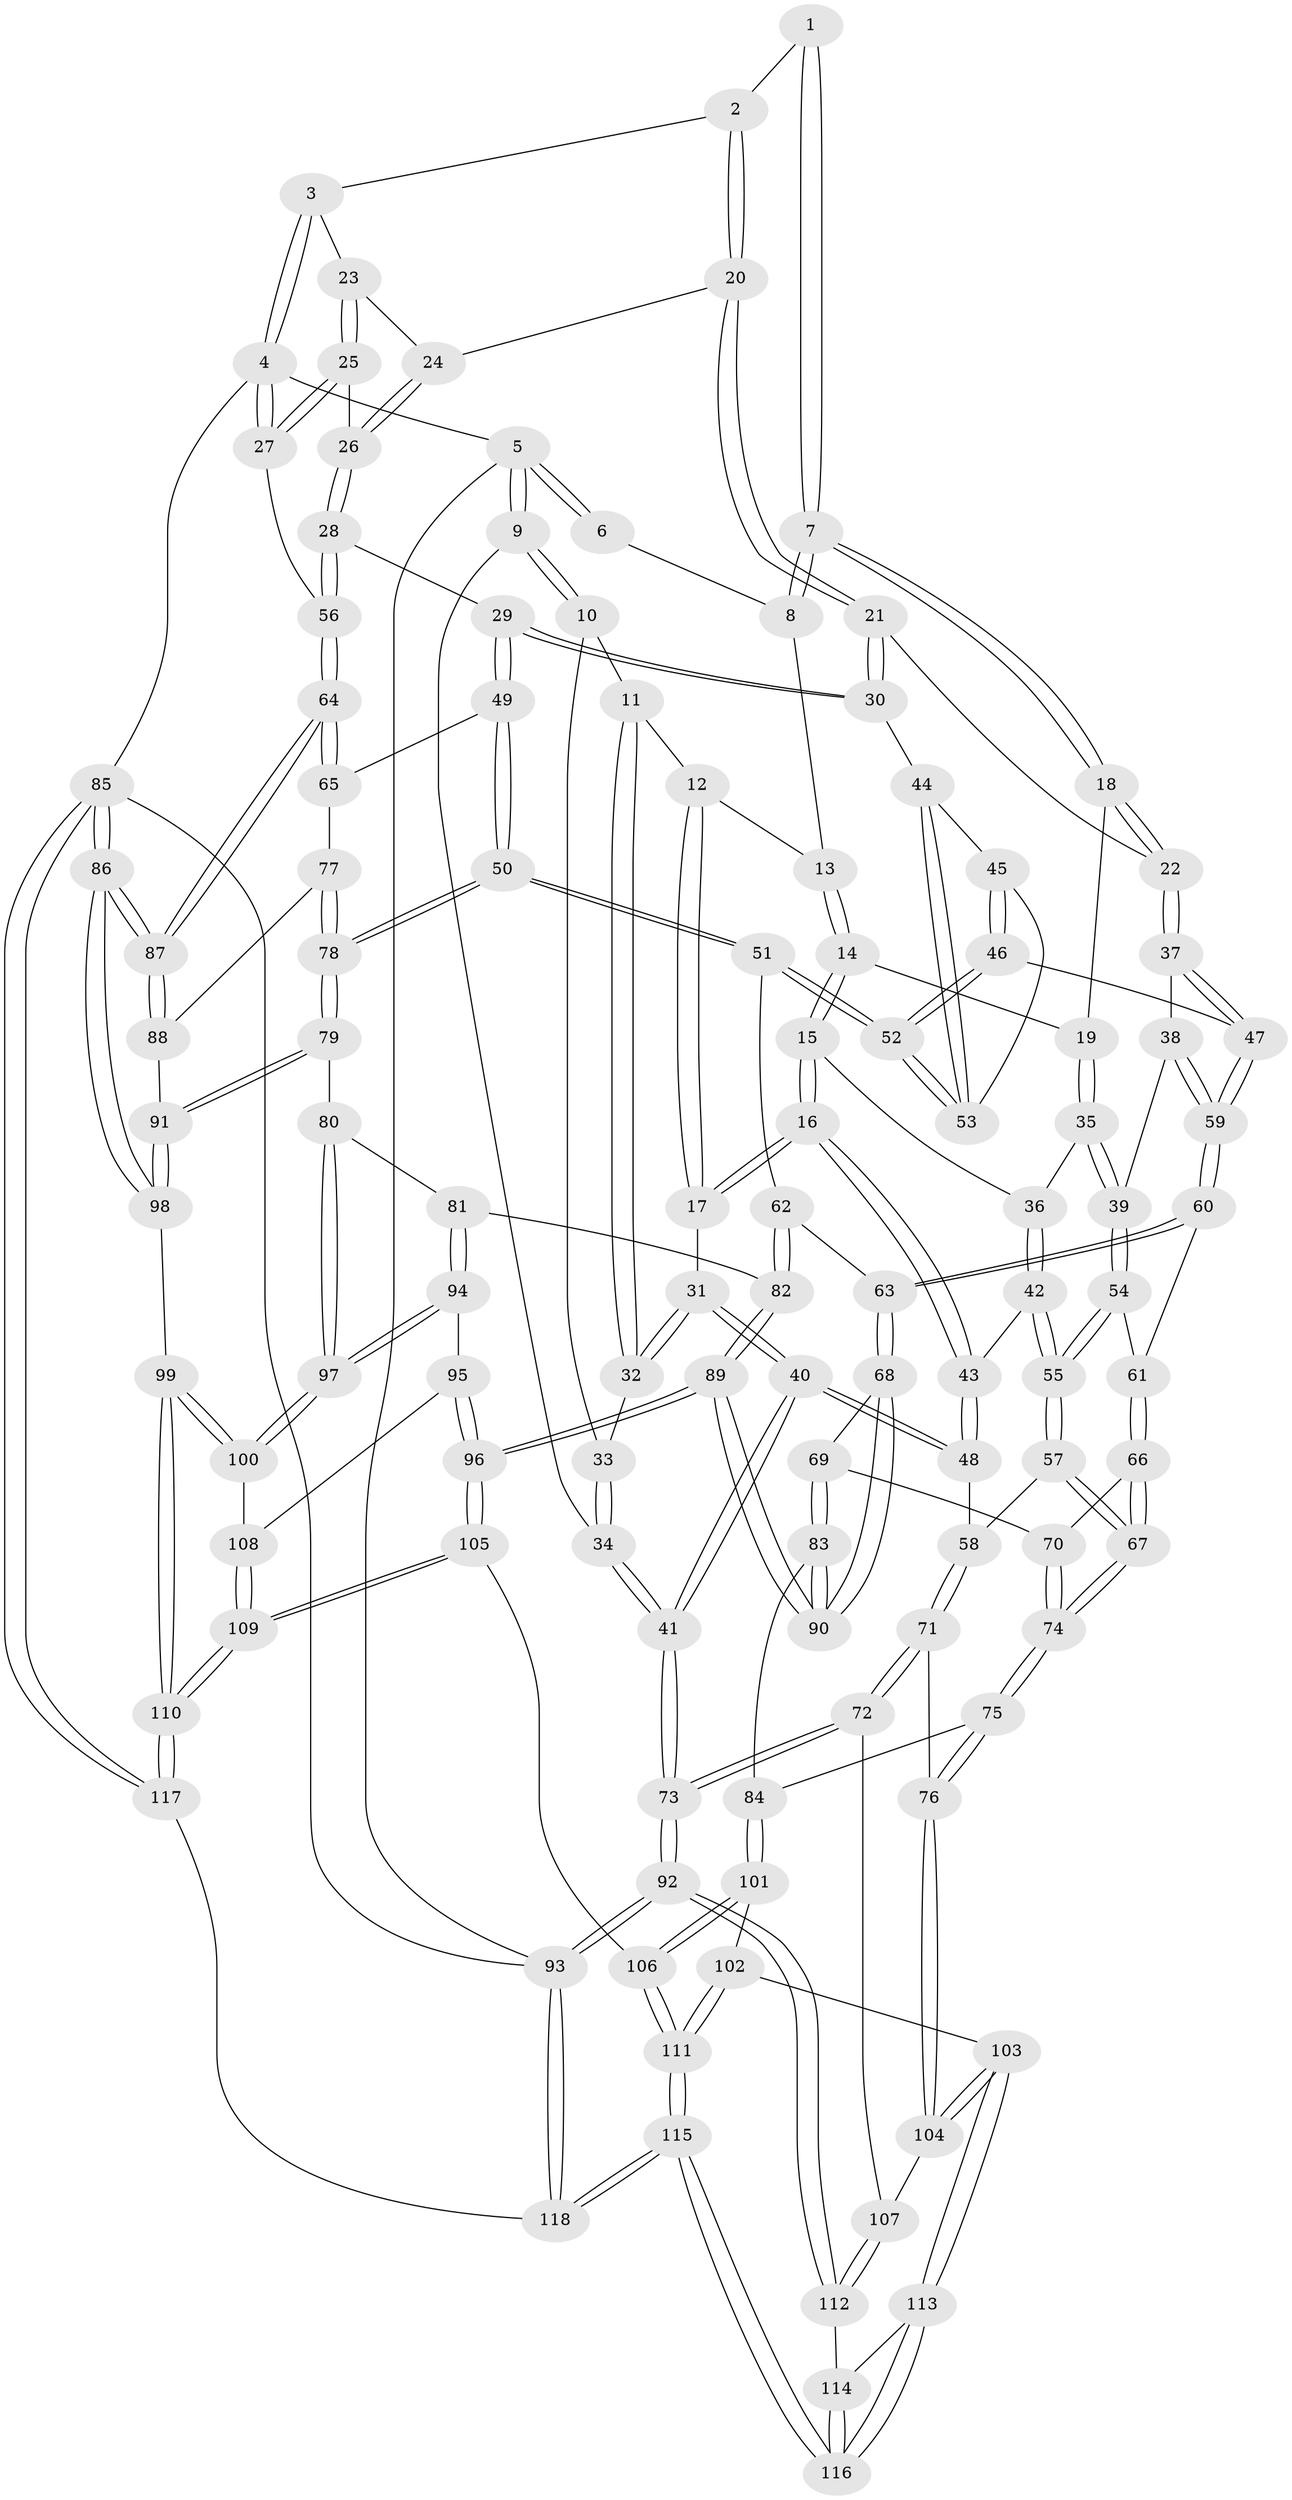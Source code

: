 // Generated by graph-tools (version 1.1) at 2025/27/03/15/25 16:27:57]
// undirected, 118 vertices, 292 edges
graph export_dot {
graph [start="1"]
  node [color=gray90,style=filled];
  1 [pos="+0.6049192322664789+0"];
  2 [pos="+0.663875762590541+0"];
  3 [pos="+1+0"];
  4 [pos="+1+0"];
  5 [pos="+0+0"];
  6 [pos="+0.22473980335567142+0"];
  7 [pos="+0.366028918723741+0.12277295696087945"];
  8 [pos="+0.21647491437568814+0"];
  9 [pos="+0+0.09837765007743307"];
  10 [pos="+0+0.10005966511457623"];
  11 [pos="+0.011164668437135159+0.09550889192255527"];
  12 [pos="+0.12811337634599143+0.015103979477118926"];
  13 [pos="+0.1988247515361349+0"];
  14 [pos="+0.21869942463373224+0.14366600515134295"];
  15 [pos="+0.18903877164067753+0.21265617377156762"];
  16 [pos="+0.13929947371587215+0.23186030240029382"];
  17 [pos="+0.11211015987604078+0.21774648914901135"];
  18 [pos="+0.3852869986583336+0.16219427624727875"];
  19 [pos="+0.3635012995967969+0.1785329666244654"];
  20 [pos="+0.6629657585406773+0"];
  21 [pos="+0.604312099773898+0.11624381333955366"];
  22 [pos="+0.4580470232993088+0.1743192541128091"];
  23 [pos="+0.9372934080508551+0.10049527586262874"];
  24 [pos="+0.7877468884240316+0.02219765412883059"];
  25 [pos="+0.9322111812818317+0.1834967203593358"];
  26 [pos="+0.8914705042793416+0.2041429684375043"];
  27 [pos="+1+0.20173374101396882"];
  28 [pos="+0.8247333092145049+0.2914586647726821"];
  29 [pos="+0.8206853182041782+0.29508981295258246"];
  30 [pos="+0.6104857477127452+0.12792724891373103"];
  31 [pos="+0.11084600533741089+0.21770517342131693"];
  32 [pos="+0.07378837665838518+0.20557606967037062"];
  33 [pos="+0.04552161441081101+0.21360990899703755"];
  34 [pos="+0+0.33782571674030154"];
  35 [pos="+0.32317141037443486+0.2336970431816708"];
  36 [pos="+0.23936733563647955+0.2361786411194375"];
  37 [pos="+0.4531721580963749+0.24962353717709326"];
  38 [pos="+0.36162116923714877+0.33190805310671684"];
  39 [pos="+0.33256764383293+0.33433977853103974"];
  40 [pos="+0+0.3858973824891869"];
  41 [pos="+0+0.44309414585798296"];
  42 [pos="+0.2429266156438553+0.3279344130012038"];
  43 [pos="+0.14405407021744113+0.28683219044743263"];
  44 [pos="+0.6104317224804083+0.1283090135148535"];
  45 [pos="+0.5394641137118056+0.2957263729102851"];
  46 [pos="+0.4979469508415649+0.35449370855247647"];
  47 [pos="+0.485950880785362+0.3572314993493231"];
  48 [pos="+0.11956104074917188+0.36987231680754734"];
  49 [pos="+0.8171577770468024+0.32589213540760587"];
  50 [pos="+0.7380724666735021+0.4441064635050539"];
  51 [pos="+0.6828708704901605+0.4448566822817381"];
  52 [pos="+0.6168558326256239+0.3739237359617171"];
  53 [pos="+0.6131445764229916+0.34104809992954116"];
  54 [pos="+0.307399979326657+0.36796093318473805"];
  55 [pos="+0.2822717030317133+0.3840798572730717"];
  56 [pos="+1+0.3417685531147177"];
  57 [pos="+0.26828251677804255+0.40726467626958573"];
  58 [pos="+0.15302993684390018+0.4019718015417309"];
  59 [pos="+0.47571055464422224+0.3698402131482452"];
  60 [pos="+0.47234714070979+0.38752836802390395"];
  61 [pos="+0.4006713984961184+0.4226754924333458"];
  62 [pos="+0.6478618496202482+0.4687805135780596"];
  63 [pos="+0.5108103209288833+0.5035387301939036"];
  64 [pos="+1+0.4619734138703503"];
  65 [pos="+1+0.4460106331971224"];
  66 [pos="+0.39221137962522+0.4730483855231782"];
  67 [pos="+0.27583432203176755+0.4480525483551949"];
  68 [pos="+0.49220339050315404+0.5276114497996555"];
  69 [pos="+0.43240185122445135+0.5216384842339916"];
  70 [pos="+0.40124656315037793+0.4887991562897732"];
  71 [pos="+0.10524913006022688+0.6019880739280675"];
  72 [pos="+0.08983196133203601+0.6035645000840548"];
  73 [pos="+0+0.5809309417643863"];
  74 [pos="+0.26398823015192674+0.535731044138669"];
  75 [pos="+0.25022189193189515+0.5896016605077385"];
  76 [pos="+0.12729913701122236+0.6072629012304361"];
  77 [pos="+0.8909045363380201+0.5318429544590764"];
  78 [pos="+0.7883239513254782+0.5395064816165653"];
  79 [pos="+0.7876077855943066+0.55377562884663"];
  80 [pos="+0.7618294932674738+0.6153294261720813"];
  81 [pos="+0.6340855998049257+0.6360018967712241"];
  82 [pos="+0.6124191878222598+0.6274714602725847"];
  83 [pos="+0.30512950070394523+0.6120144056457457"];
  84 [pos="+0.29023838860482987+0.6159224171414004"];
  85 [pos="+1+1"];
  86 [pos="+1+0.8913742888705326"];
  87 [pos="+1+0.5489269752069683"];
  88 [pos="+0.9512719704898506+0.5892588344695165"];
  89 [pos="+0.513799885682285+0.6579357485120443"];
  90 [pos="+0.5088113575729882+0.6488978748187797"];
  91 [pos="+0.9162677366880095+0.6631734614705631"];
  92 [pos="+0+1"];
  93 [pos="+0+1"];
  94 [pos="+0.6604668083829753+0.7154472823004081"];
  95 [pos="+0.6313884258525798+0.7367873915409957"];
  96 [pos="+0.5029557751261756+0.7635325758002154"];
  97 [pos="+0.7670780978378345+0.7234924573171857"];
  98 [pos="+0.9558785043050859+0.7937844845669398"];
  99 [pos="+0.8700611997758435+0.8057073656976753"];
  100 [pos="+0.7706345497280347+0.7303125779766362"];
  101 [pos="+0.32044414466121923+0.7202154187157515"];
  102 [pos="+0.27751129703684474+0.7824926910907929"];
  103 [pos="+0.23403348065863191+0.8025205819046204"];
  104 [pos="+0.18511561501955498+0.7730267220499518"];
  105 [pos="+0.5028585814811148+0.7637403240183843"];
  106 [pos="+0.48288501929576666+0.7747998163579789"];
  107 [pos="+0.09531225904449879+0.8158002108608214"];
  108 [pos="+0.6829433317498832+0.8079292388908417"];
  109 [pos="+0.6406301590009291+0.8936125682998249"];
  110 [pos="+0.6947098520312028+1"];
  111 [pos="+0.4019130910678506+0.9306699191986473"];
  112 [pos="+0.014933191329643726+0.9132897668268505"];
  113 [pos="+0.22960980738362094+0.8224829147939077"];
  114 [pos="+0.15015790839527526+0.9012194275262332"];
  115 [pos="+0.3774616305320964+1"];
  116 [pos="+0.3139359156133664+1"];
  117 [pos="+0.6773717211811894+1"];
  118 [pos="+0.3871168730994303+1"];
  1 -- 2;
  1 -- 7;
  1 -- 7;
  2 -- 3;
  2 -- 20;
  2 -- 20;
  3 -- 4;
  3 -- 4;
  3 -- 23;
  4 -- 5;
  4 -- 27;
  4 -- 27;
  4 -- 85;
  5 -- 6;
  5 -- 6;
  5 -- 9;
  5 -- 9;
  5 -- 93;
  6 -- 8;
  7 -- 8;
  7 -- 8;
  7 -- 18;
  7 -- 18;
  8 -- 13;
  9 -- 10;
  9 -- 10;
  9 -- 34;
  10 -- 11;
  10 -- 33;
  11 -- 12;
  11 -- 32;
  11 -- 32;
  12 -- 13;
  12 -- 17;
  12 -- 17;
  13 -- 14;
  13 -- 14;
  14 -- 15;
  14 -- 15;
  14 -- 19;
  15 -- 16;
  15 -- 16;
  15 -- 36;
  16 -- 17;
  16 -- 17;
  16 -- 43;
  16 -- 43;
  17 -- 31;
  18 -- 19;
  18 -- 22;
  18 -- 22;
  19 -- 35;
  19 -- 35;
  20 -- 21;
  20 -- 21;
  20 -- 24;
  21 -- 22;
  21 -- 30;
  21 -- 30;
  22 -- 37;
  22 -- 37;
  23 -- 24;
  23 -- 25;
  23 -- 25;
  24 -- 26;
  24 -- 26;
  25 -- 26;
  25 -- 27;
  25 -- 27;
  26 -- 28;
  26 -- 28;
  27 -- 56;
  28 -- 29;
  28 -- 56;
  28 -- 56;
  29 -- 30;
  29 -- 30;
  29 -- 49;
  29 -- 49;
  30 -- 44;
  31 -- 32;
  31 -- 32;
  31 -- 40;
  31 -- 40;
  32 -- 33;
  33 -- 34;
  33 -- 34;
  34 -- 41;
  34 -- 41;
  35 -- 36;
  35 -- 39;
  35 -- 39;
  36 -- 42;
  36 -- 42;
  37 -- 38;
  37 -- 47;
  37 -- 47;
  38 -- 39;
  38 -- 59;
  38 -- 59;
  39 -- 54;
  39 -- 54;
  40 -- 41;
  40 -- 41;
  40 -- 48;
  40 -- 48;
  41 -- 73;
  41 -- 73;
  42 -- 43;
  42 -- 55;
  42 -- 55;
  43 -- 48;
  43 -- 48;
  44 -- 45;
  44 -- 53;
  44 -- 53;
  45 -- 46;
  45 -- 46;
  45 -- 53;
  46 -- 47;
  46 -- 52;
  46 -- 52;
  47 -- 59;
  47 -- 59;
  48 -- 58;
  49 -- 50;
  49 -- 50;
  49 -- 65;
  50 -- 51;
  50 -- 51;
  50 -- 78;
  50 -- 78;
  51 -- 52;
  51 -- 52;
  51 -- 62;
  52 -- 53;
  52 -- 53;
  54 -- 55;
  54 -- 55;
  54 -- 61;
  55 -- 57;
  55 -- 57;
  56 -- 64;
  56 -- 64;
  57 -- 58;
  57 -- 67;
  57 -- 67;
  58 -- 71;
  58 -- 71;
  59 -- 60;
  59 -- 60;
  60 -- 61;
  60 -- 63;
  60 -- 63;
  61 -- 66;
  61 -- 66;
  62 -- 63;
  62 -- 82;
  62 -- 82;
  63 -- 68;
  63 -- 68;
  64 -- 65;
  64 -- 65;
  64 -- 87;
  64 -- 87;
  65 -- 77;
  66 -- 67;
  66 -- 67;
  66 -- 70;
  67 -- 74;
  67 -- 74;
  68 -- 69;
  68 -- 90;
  68 -- 90;
  69 -- 70;
  69 -- 83;
  69 -- 83;
  70 -- 74;
  70 -- 74;
  71 -- 72;
  71 -- 72;
  71 -- 76;
  72 -- 73;
  72 -- 73;
  72 -- 107;
  73 -- 92;
  73 -- 92;
  74 -- 75;
  74 -- 75;
  75 -- 76;
  75 -- 76;
  75 -- 84;
  76 -- 104;
  76 -- 104;
  77 -- 78;
  77 -- 78;
  77 -- 88;
  78 -- 79;
  78 -- 79;
  79 -- 80;
  79 -- 91;
  79 -- 91;
  80 -- 81;
  80 -- 97;
  80 -- 97;
  81 -- 82;
  81 -- 94;
  81 -- 94;
  82 -- 89;
  82 -- 89;
  83 -- 84;
  83 -- 90;
  83 -- 90;
  84 -- 101;
  84 -- 101;
  85 -- 86;
  85 -- 86;
  85 -- 117;
  85 -- 117;
  85 -- 93;
  86 -- 87;
  86 -- 87;
  86 -- 98;
  86 -- 98;
  87 -- 88;
  87 -- 88;
  88 -- 91;
  89 -- 90;
  89 -- 90;
  89 -- 96;
  89 -- 96;
  91 -- 98;
  91 -- 98;
  92 -- 93;
  92 -- 93;
  92 -- 112;
  92 -- 112;
  93 -- 118;
  93 -- 118;
  94 -- 95;
  94 -- 97;
  94 -- 97;
  95 -- 96;
  95 -- 96;
  95 -- 108;
  96 -- 105;
  96 -- 105;
  97 -- 100;
  97 -- 100;
  98 -- 99;
  99 -- 100;
  99 -- 100;
  99 -- 110;
  99 -- 110;
  100 -- 108;
  101 -- 102;
  101 -- 106;
  101 -- 106;
  102 -- 103;
  102 -- 111;
  102 -- 111;
  103 -- 104;
  103 -- 104;
  103 -- 113;
  103 -- 113;
  104 -- 107;
  105 -- 106;
  105 -- 109;
  105 -- 109;
  106 -- 111;
  106 -- 111;
  107 -- 112;
  107 -- 112;
  108 -- 109;
  108 -- 109;
  109 -- 110;
  109 -- 110;
  110 -- 117;
  110 -- 117;
  111 -- 115;
  111 -- 115;
  112 -- 114;
  113 -- 114;
  113 -- 116;
  113 -- 116;
  114 -- 116;
  114 -- 116;
  115 -- 116;
  115 -- 116;
  115 -- 118;
  115 -- 118;
  117 -- 118;
}
